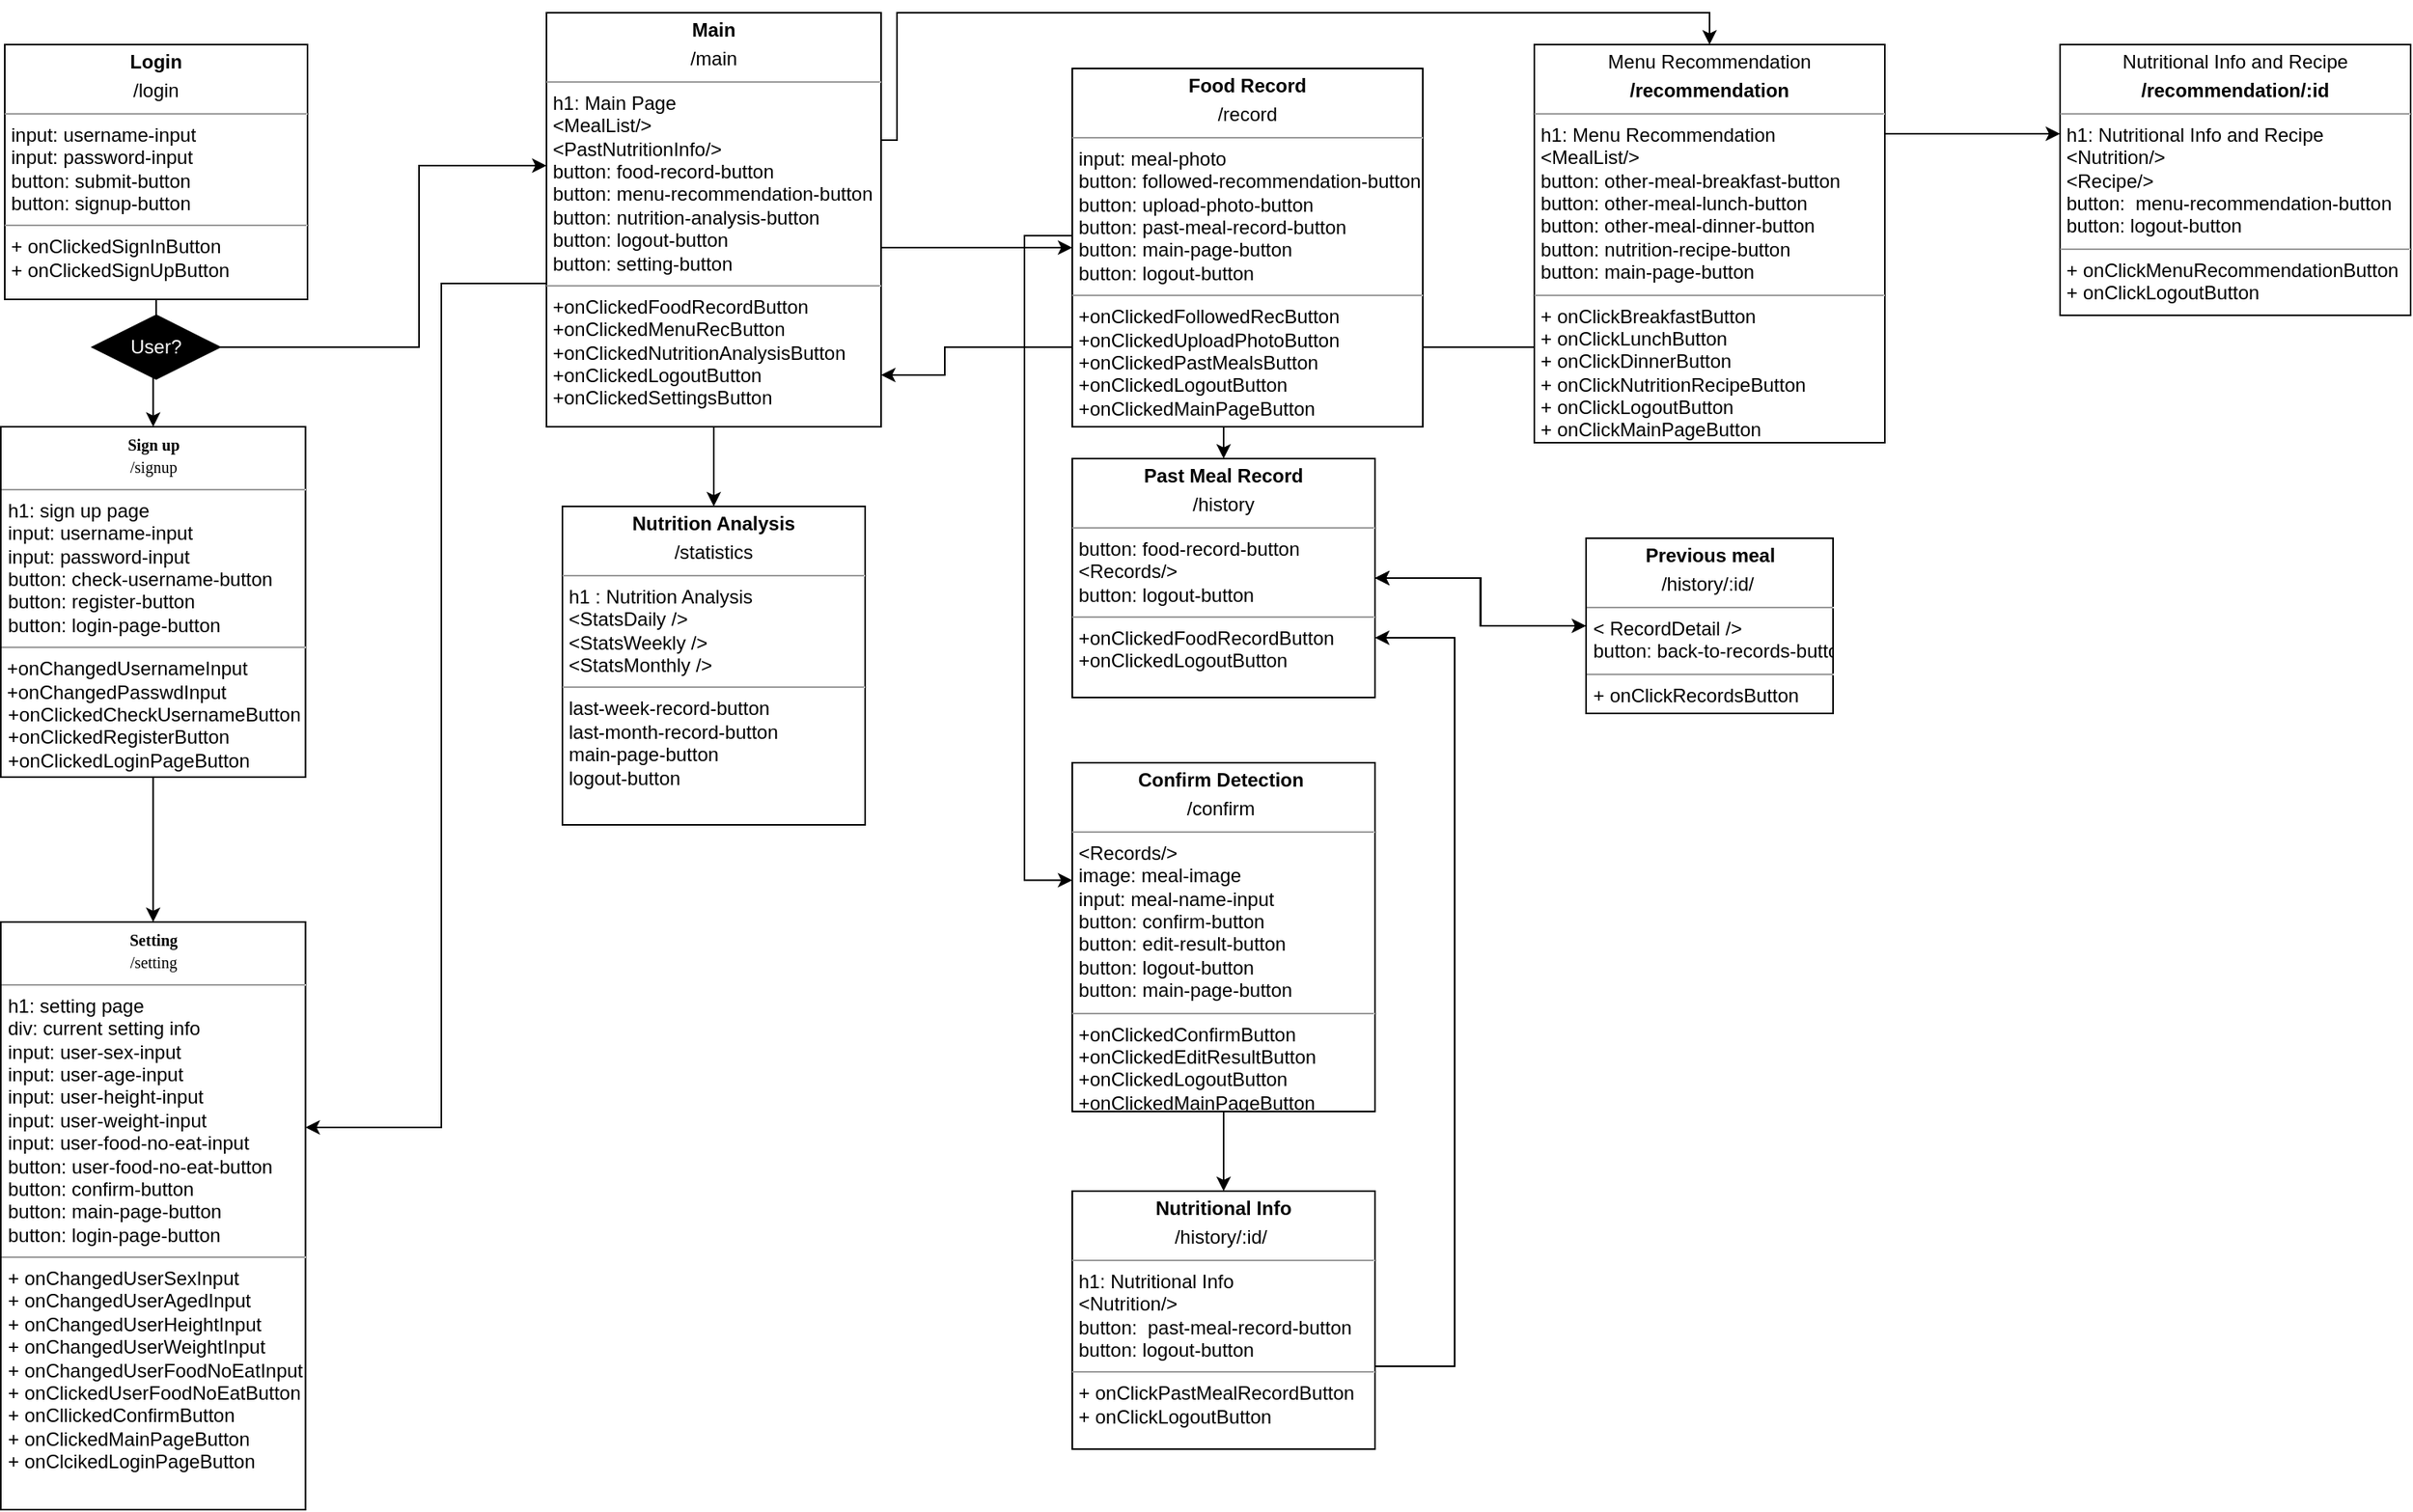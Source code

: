 <mxfile version="15.5.8" type="github">
  <diagram name="Page-1" id="c4acf3e9-155e-7222-9cf6-157b1a14988f">
    <mxGraphModel dx="946" dy="1788" grid="1" gridSize="10" guides="1" tooltips="1" connect="1" arrows="1" fold="1" page="1" pageScale="1" pageWidth="1600" pageHeight="1200" background="none" math="0" shadow="0">
      <root>
        <mxCell id="0" />
        <mxCell id="1" parent="0" />
        <mxCell id="lJ3OOGONb6F4a9zGNA6U-27" value="&lt;p style=&quot;margin: 0px ; margin-top: 4px ; text-align: center&quot;&gt;&lt;b&gt;Nutrition Analysis&lt;/b&gt;&lt;/p&gt;&lt;p style=&quot;margin: 0px ; margin-top: 4px ; text-align: center&quot;&gt;/statistics&lt;/p&gt;&lt;hr size=&quot;1&quot;&gt;&lt;p style=&quot;margin: 0px ; margin-left: 4px&quot;&gt;h1 : Nutrition Analysis&lt;/p&gt;&lt;p style=&quot;margin: 0px ; margin-left: 4px&quot;&gt;&amp;lt;StatsDaily /&amp;gt;&lt;/p&gt;&lt;p style=&quot;margin: 0px ; margin-left: 4px&quot;&gt;&amp;lt;StatsWeekly /&amp;gt;&lt;/p&gt;&lt;p style=&quot;margin: 0px ; margin-left: 4px&quot;&gt;&amp;lt;StatsMonthly /&amp;gt;&lt;/p&gt;&lt;hr size=&quot;1&quot;&gt;&lt;p style=&quot;margin: 0px ; margin-left: 4px&quot;&gt;last-week-record-button&lt;/p&gt;&lt;p style=&quot;margin: 0px ; margin-left: 4px&quot;&gt;last-month-record-button&lt;/p&gt;&lt;p style=&quot;margin: 0px ; margin-left: 4px&quot;&gt;main-page-button&lt;/p&gt;&lt;p style=&quot;margin: 0px ; margin-left: 4px&quot;&gt;logout-button&lt;/p&gt;" style="verticalAlign=top;align=left;overflow=fill;fontSize=12;fontFamily=Helvetica;html=1;rounded=0;shadow=0;comic=0;labelBackgroundColor=none;strokeWidth=1" parent="1" vertex="1">
          <mxGeometry x="390" y="-870" width="190" height="200" as="geometry" />
        </mxCell>
        <mxCell id="lJ3OOGONb6F4a9zGNA6U-28" value="" style="edgeStyle=orthogonalEdgeStyle;rounded=0;orthogonalLoop=1;jettySize=auto;html=1;fontColor=#FFFFFF;" parent="1" edge="1">
          <mxGeometry relative="1" as="geometry">
            <Array as="points">
              <mxPoint x="1240" y="-1104" />
              <mxPoint x="1240" y="-1104" />
            </Array>
            <mxPoint x="1210" y="-1104" as="sourcePoint" />
            <mxPoint x="1330" y="-1104" as="targetPoint" />
          </mxGeometry>
        </mxCell>
        <mxCell id="lJ3OOGONb6F4a9zGNA6U-53" style="edgeStyle=orthogonalEdgeStyle;rounded=0;orthogonalLoop=1;jettySize=auto;html=1;exitX=0.25;exitY=1;exitDx=0;exitDy=0;fontColor=#FFFFFF;entryX=1;entryY=0.875;entryDx=0;entryDy=0;entryPerimeter=0;" parent="1" target="lJ3OOGONb6F4a9zGNA6U-34" edge="1">
          <mxGeometry relative="1" as="geometry">
            <mxPoint x="1067.5" y="-980" as="sourcePoint" />
            <Array as="points">
              <mxPoint x="1000" y="-980" />
              <mxPoint x="1000" y="-970" />
              <mxPoint x="630" y="-970" />
              <mxPoint x="630" y="-952" />
            </Array>
            <mxPoint x="630" y="-920" as="targetPoint" />
          </mxGeometry>
        </mxCell>
        <mxCell id="lJ3OOGONb6F4a9zGNA6U-30" style="edgeStyle=orthogonalEdgeStyle;rounded=0;orthogonalLoop=1;jettySize=auto;html=1;" parent="1" source="lJ3OOGONb6F4a9zGNA6U-34" target="lJ3OOGONb6F4a9zGNA6U-46" edge="1">
          <mxGeometry relative="1" as="geometry">
            <Array as="points">
              <mxPoint x="314" y="-1010" />
              <mxPoint x="314" y="-480" />
            </Array>
            <mxPoint x="270" y="-460" as="targetPoint" />
          </mxGeometry>
        </mxCell>
        <mxCell id="lJ3OOGONb6F4a9zGNA6U-31" style="edgeStyle=orthogonalEdgeStyle;rounded=0;orthogonalLoop=1;jettySize=auto;html=1;exitX=1;exitY=0.5;exitDx=0;exitDy=0;entryX=0;entryY=0.5;entryDx=0;entryDy=0;fontColor=#FFFFFF;" parent="1" source="lJ3OOGONb6F4a9zGNA6U-34" target="lJ3OOGONb6F4a9zGNA6U-40" edge="1">
          <mxGeometry relative="1" as="geometry">
            <Array as="points">
              <mxPoint x="570" y="-1080" />
            </Array>
          </mxGeometry>
        </mxCell>
        <mxCell id="lJ3OOGONb6F4a9zGNA6U-32" style="edgeStyle=orthogonalEdgeStyle;rounded=0;orthogonalLoop=1;jettySize=auto;html=1;exitX=1;exitY=0.25;exitDx=0;exitDy=0;fontColor=#FFFFFF;" parent="1" source="lJ3OOGONb6F4a9zGNA6U-34" edge="1">
          <mxGeometry relative="1" as="geometry">
            <mxPoint x="1110" y="-1160" as="targetPoint" />
            <Array as="points">
              <mxPoint x="570" y="-1100" />
              <mxPoint x="600" y="-1100" />
              <mxPoint x="600" y="-1180" />
              <mxPoint x="1110" y="-1180" />
              <mxPoint x="1110" y="-1160" />
            </Array>
          </mxGeometry>
        </mxCell>
        <mxCell id="lJ3OOGONb6F4a9zGNA6U-33" style="edgeStyle=orthogonalEdgeStyle;rounded=0;orthogonalLoop=1;jettySize=auto;html=1;exitX=0.5;exitY=1;exitDx=0;exitDy=0;entryX=0.5;entryY=0;entryDx=0;entryDy=0;fontColor=#FFFFFF;" parent="1" source="lJ3OOGONb6F4a9zGNA6U-34" target="lJ3OOGONb6F4a9zGNA6U-27" edge="1">
          <mxGeometry relative="1" as="geometry" />
        </mxCell>
        <mxCell id="lJ3OOGONb6F4a9zGNA6U-34" value="&lt;p style=&quot;margin: 0px ; margin-top: 4px ; text-align: center&quot;&gt;&lt;b&gt;Main&lt;/b&gt;&lt;/p&gt;&lt;p style=&quot;margin: 0px ; margin-top: 4px ; text-align: center&quot;&gt;/main&lt;/p&gt;&lt;hr size=&quot;1&quot;&gt;&lt;p style=&quot;margin: 0px ; margin-left: 4px&quot;&gt;h1: Main Page&lt;/p&gt;&lt;p style=&quot;margin: 0px ; margin-left: 4px&quot;&gt;&amp;lt;MealList/&amp;gt;&lt;/p&gt;&lt;p style=&quot;margin: 0px ; margin-left: 4px&quot;&gt;&amp;lt;PastNutritionInfo/&amp;gt;&lt;/p&gt;&lt;p style=&quot;margin: 0px ; margin-left: 4px&quot;&gt;&lt;span&gt;button: food-record-button&lt;/span&gt;&lt;br&gt;&lt;/p&gt;&lt;p style=&quot;margin: 0px 0px 0px 4px&quot;&gt;button: menu-recommendation-button&lt;/p&gt;&lt;p style=&quot;margin: 0px 0px 0px 4px&quot;&gt;button: nutrition-analysis-button&lt;/p&gt;&lt;p style=&quot;margin: 0px 0px 0px 4px&quot;&gt;button: logout-button&lt;/p&gt;&lt;p style=&quot;margin: 0px 0px 0px 4px&quot;&gt;button: setting-button&lt;/p&gt;&lt;hr size=&quot;1&quot;&gt;&lt;p style=&quot;margin: 0px ; margin-left: 4px&quot;&gt;+onClickedFoodRecordButton&lt;/p&gt;&lt;p style=&quot;margin: 0px ; margin-left: 4px&quot;&gt;+onClickedMenuRecButton&lt;/p&gt;&lt;p style=&quot;margin: 0px ; margin-left: 4px&quot;&gt;+onClickedNutritionAnalysisButton&lt;/p&gt;&lt;p style=&quot;margin: 0px ; margin-left: 4px&quot;&gt;+onClickedLogoutButton&lt;/p&gt;&lt;p style=&quot;margin: 0px ; margin-left: 4px&quot;&gt;+onClickedSettingsButton&lt;/p&gt;" style="verticalAlign=top;align=left;overflow=fill;fontSize=12;fontFamily=Helvetica;html=1;rounded=0;shadow=0;comic=0;labelBackgroundColor=none;strokeWidth=1" parent="1" vertex="1">
          <mxGeometry x="380" y="-1180" width="210" height="260" as="geometry" />
        </mxCell>
        <mxCell id="lJ3OOGONb6F4a9zGNA6U-35" style="edgeStyle=orthogonalEdgeStyle;rounded=0;orthogonalLoop=1;jettySize=auto;html=1;" parent="1" source="lJ3OOGONb6F4a9zGNA6U-37" target="lJ3OOGONb6F4a9zGNA6U-45" edge="1">
          <mxGeometry relative="1" as="geometry" />
        </mxCell>
        <mxCell id="lJ3OOGONb6F4a9zGNA6U-36" style="edgeStyle=orthogonalEdgeStyle;rounded=0;orthogonalLoop=1;jettySize=auto;html=1;" parent="1" source="lJ3OOGONb6F4a9zGNA6U-37" target="lJ3OOGONb6F4a9zGNA6U-34" edge="1">
          <mxGeometry relative="1" as="geometry">
            <Array as="points">
              <mxPoint x="135" y="-970" />
              <mxPoint x="300" y="-970" />
              <mxPoint x="300" y="-1084" />
            </Array>
            <mxPoint x="1070" y="-1050" as="targetPoint" />
          </mxGeometry>
        </mxCell>
        <mxCell id="lJ3OOGONb6F4a9zGNA6U-37" value="&lt;p style=&quot;margin: 0px ; margin-top: 4px ; text-align: center&quot;&gt;&lt;b&gt;Login&lt;/b&gt;&lt;/p&gt;&lt;p style=&quot;margin: 0px ; margin-top: 4px ; text-align: center&quot;&gt;/login&lt;/p&gt;&lt;hr size=&quot;1&quot;&gt;&lt;p style=&quot;margin: 0px ; margin-left: 4px&quot;&gt;input: username-input&lt;/p&gt;&lt;p style=&quot;margin: 0px ; margin-left: 4px&quot;&gt;input: password-input&lt;/p&gt;&lt;p style=&quot;margin: 0px ; margin-left: 4px&quot;&gt;button: submit-button&lt;/p&gt;&lt;p style=&quot;margin: 0px ; margin-left: 4px&quot;&gt;button: signup-button&lt;/p&gt;&lt;hr size=&quot;1&quot;&gt;&lt;p style=&quot;margin: 0px ; margin-left: 4px&quot;&gt;+ onClickedSignInButton&lt;/p&gt;&lt;p style=&quot;margin: 0px ; margin-left: 4px&quot;&gt;+ onClickedSignUpButton&lt;/p&gt;" style="verticalAlign=top;align=left;overflow=fill;fontSize=12;fontFamily=Helvetica;html=1;rounded=0;shadow=0;comic=0;labelBackgroundColor=none;strokeWidth=1" parent="1" vertex="1">
          <mxGeometry x="40" y="-1160" width="190" height="160" as="geometry" />
        </mxCell>
        <mxCell id="lJ3OOGONb6F4a9zGNA6U-39" style="edgeStyle=orthogonalEdgeStyle;rounded=0;orthogonalLoop=1;jettySize=auto;html=1;exitX=0.5;exitY=1;exitDx=0;exitDy=0;entryX=0.5;entryY=0;entryDx=0;entryDy=0;fontColor=#FFFFFF;" parent="1" source="lJ3OOGONb6F4a9zGNA6U-40" target="lJ3OOGONb6F4a9zGNA6U-42" edge="1">
          <mxGeometry relative="1" as="geometry">
            <Array as="points">
              <mxPoint x="805" y="-1000" />
            </Array>
          </mxGeometry>
        </mxCell>
        <mxCell id="lJ3OOGONb6F4a9zGNA6U-51" style="edgeStyle=orthogonalEdgeStyle;rounded=0;orthogonalLoop=1;jettySize=auto;html=1;exitX=0;exitY=0.75;exitDx=0;exitDy=0;entryX=0;entryY=0.337;entryDx=0;entryDy=0;fontColor=#FFFFFF;entryPerimeter=0;" parent="1" source="lJ3OOGONb6F4a9zGNA6U-40" target="lJ3OOGONb6F4a9zGNA6U-48" edge="1">
          <mxGeometry relative="1" as="geometry">
            <Array as="points">
              <mxPoint x="710" y="-1040" />
              <mxPoint x="680" y="-1040" />
              <mxPoint x="680" y="-635" />
            </Array>
          </mxGeometry>
        </mxCell>
        <mxCell id="lJ3OOGONb6F4a9zGNA6U-40" value="&lt;p style=&quot;margin: 0px ; margin-top: 4px ; text-align: center&quot;&gt;&lt;b&gt;Food Record&lt;/b&gt;&lt;/p&gt;&lt;p style=&quot;margin: 0px ; margin-top: 4px ; text-align: center&quot;&gt;/record&lt;/p&gt;&lt;hr size=&quot;1&quot;&gt;&lt;p style=&quot;margin: 0px ; margin-left: 4px&quot;&gt;&lt;span&gt;input: meal-photo&lt;/span&gt;&lt;/p&gt;&lt;p style=&quot;margin: 0px ; margin-left: 4px&quot;&gt;&lt;span&gt;button: followed-recommendation-button&lt;/span&gt;&lt;/p&gt;&lt;p style=&quot;margin: 0px ; margin-left: 4px&quot;&gt;&lt;span&gt;button: upload-photo-button&lt;/span&gt;&lt;br&gt;&lt;/p&gt;&lt;p style=&quot;margin: 0px 0px 0px 4px&quot;&gt;button: past-meal-record-button&lt;/p&gt;&lt;p style=&quot;margin: 0px 0px 0px 4px&quot;&gt;button: main-page-button&lt;/p&gt;&lt;p style=&quot;margin: 0px 0px 0px 4px&quot;&gt;button: logout-button&lt;/p&gt;&lt;hr size=&quot;1&quot;&gt;&lt;p style=&quot;margin: 0px ; margin-left: 4px&quot;&gt;+onClickedFollowedRecButton&lt;/p&gt;&lt;p style=&quot;margin: 0px ; margin-left: 4px&quot;&gt;+onClickedUploadPhotoButton&lt;/p&gt;&lt;p style=&quot;margin: 0px ; margin-left: 4px&quot;&gt;+onClickedPastMealsButton&lt;/p&gt;&lt;p style=&quot;margin: 0px ; margin-left: 4px&quot;&gt;+onClickedLogoutButton&lt;/p&gt;&lt;p style=&quot;margin: 0px ; margin-left: 4px&quot;&gt;+onClickedMainPageButton&lt;/p&gt;" style="verticalAlign=top;align=left;overflow=fill;fontSize=12;fontFamily=Helvetica;html=1;rounded=0;shadow=0;comic=0;labelBackgroundColor=none;strokeWidth=1" parent="1" vertex="1">
          <mxGeometry x="710" y="-1145" width="220" height="225" as="geometry" />
        </mxCell>
        <mxCell id="jRw4A8CymVnkQetcuVRW-8" style="edgeStyle=orthogonalEdgeStyle;rounded=0;orthogonalLoop=1;jettySize=auto;html=1;" parent="1" source="lJ3OOGONb6F4a9zGNA6U-42" target="jRw4A8CymVnkQetcuVRW-5" edge="1">
          <mxGeometry relative="1" as="geometry" />
        </mxCell>
        <mxCell id="lJ3OOGONb6F4a9zGNA6U-42" value="&lt;p style=&quot;margin: 0px ; margin-top: 4px ; text-align: center&quot;&gt;&lt;b&gt;Past Meal Record&lt;/b&gt;&lt;/p&gt;&lt;p style=&quot;margin: 0px ; margin-top: 4px ; text-align: center&quot;&gt;/history&lt;/p&gt;&lt;hr size=&quot;1&quot;&gt;&lt;p style=&quot;margin: 0px 0px 0px 4px&quot;&gt;button: food-record-button&lt;/p&gt;&lt;p style=&quot;margin: 0px 0px 0px 4px&quot;&gt;&amp;lt;Records/&amp;gt;&lt;/p&gt;&lt;p style=&quot;margin: 0px 0px 0px 4px&quot;&gt;button: logout-button&lt;/p&gt;&lt;hr size=&quot;1&quot;&gt;&lt;p style=&quot;margin: 0px ; margin-left: 4px&quot;&gt;+onClickedFoodRecordButton&lt;/p&gt;&lt;p style=&quot;margin: 0px ; margin-left: 4px&quot;&gt;+onClickedLogoutButton&lt;/p&gt;" style="verticalAlign=top;align=left;overflow=fill;fontSize=12;fontFamily=Helvetica;html=1;rounded=0;shadow=0;comic=0;labelBackgroundColor=none;strokeWidth=1" parent="1" vertex="1">
          <mxGeometry x="710" y="-900" width="190" height="150" as="geometry" />
        </mxCell>
        <mxCell id="jRw4A8CymVnkQetcuVRW-4" style="edgeStyle=orthogonalEdgeStyle;rounded=0;orthogonalLoop=1;jettySize=auto;html=1;" parent="1" source="jRw4A8CymVnkQetcuVRW-5" target="lJ3OOGONb6F4a9zGNA6U-42" edge="1">
          <mxGeometry relative="1" as="geometry">
            <mxPoint x="1015" y="-789" as="sourcePoint" />
          </mxGeometry>
        </mxCell>
        <mxCell id="lJ3OOGONb6F4a9zGNA6U-44" style="edgeStyle=orthogonalEdgeStyle;rounded=0;orthogonalLoop=1;jettySize=auto;html=1;" parent="1" source="lJ3OOGONb6F4a9zGNA6U-45" target="lJ3OOGONb6F4a9zGNA6U-46" edge="1">
          <mxGeometry relative="1" as="geometry" />
        </mxCell>
        <mxCell id="lJ3OOGONb6F4a9zGNA6U-45" value="&lt;p style=&quot;margin: 4px 0px 0px ; text-align: center&quot;&gt;&lt;b style=&quot;font-family: &amp;#34;verdana&amp;#34; ; font-size: 10px&quot;&gt;Sign up&lt;/b&gt;&lt;br style=&quot;font-family: &amp;#34;verdana&amp;#34; ; font-size: 10px&quot;&gt;&lt;span style=&quot;font-family: &amp;#34;verdana&amp;#34; ; font-size: 10px&quot;&gt;/signup&lt;/span&gt;&lt;br&gt;&lt;/p&gt;&lt;hr size=&quot;1&quot;&gt;&lt;p style=&quot;margin: 0px 0px 0px 4px&quot;&gt;h1: sign up page&lt;/p&gt;&lt;p style=&quot;margin: 0px 0px 0px 4px&quot;&gt;input: username-input&lt;/p&gt;&lt;p style=&quot;margin: 0px 0px 0px 4px&quot;&gt;input: password-input&lt;/p&gt;&lt;p style=&quot;margin: 0px 0px 0px 4px&quot;&gt;button: check-username-button&lt;/p&gt;&lt;p style=&quot;margin: 0px 0px 0px 4px&quot;&gt;button: register-button&lt;/p&gt;&lt;p style=&quot;margin: 0px 0px 0px 4px&quot;&gt;button: login-page-button&lt;/p&gt;&lt;hr size=&quot;1&quot;&gt;&amp;nbsp;+onChangedUsernameInput&lt;br&gt;&amp;nbsp;+onChangedPasswdInput&lt;br&gt;&lt;p style=&quot;margin: 0px 0px 0px 4px&quot;&gt;+onClickedCheckUsernameButton&lt;/p&gt;&lt;p style=&quot;margin: 0px 0px 0px 4px&quot;&gt;+onClickedRegisterButton&lt;/p&gt;&lt;p style=&quot;margin: 0px 0px 0px 4px&quot;&gt;+onClickedLoginPageButton&lt;/p&gt;" style="verticalAlign=top;align=left;overflow=fill;fontSize=12;fontFamily=Helvetica;html=1;" parent="1" vertex="1">
          <mxGeometry x="37.5" y="-920" width="191.25" height="220" as="geometry" />
        </mxCell>
        <mxCell id="lJ3OOGONb6F4a9zGNA6U-46" value="&lt;p style=&quot;margin: 4px 0px 0px ; text-align: center&quot;&gt;&lt;b style=&quot;font-family: &amp;#34;verdana&amp;#34; ; font-size: 10px&quot;&gt;Setting&lt;/b&gt;&lt;br style=&quot;font-family: &amp;#34;verdana&amp;#34; ; font-size: 10px&quot;&gt;&lt;span style=&quot;font-family: &amp;#34;verdana&amp;#34; ; font-size: 10px&quot;&gt;/setting&lt;/span&gt;&lt;br&gt;&lt;/p&gt;&lt;hr size=&quot;1&quot;&gt;&lt;p style=&quot;margin: 0px 0px 0px 4px&quot;&gt;h1: setting page&lt;/p&gt;&lt;p style=&quot;margin: 0px 0px 0px 4px&quot;&gt;div: current setting info&lt;/p&gt;&lt;p style=&quot;margin: 0px 0px 0px 4px&quot;&gt;input: user-sex-input&lt;/p&gt;&lt;p style=&quot;margin: 0px 0px 0px 4px&quot;&gt;input: user-age-input&lt;/p&gt;&lt;p style=&quot;margin: 0px 0px 0px 4px&quot;&gt;input: user-height-input&lt;/p&gt;&lt;p style=&quot;margin: 0px 0px 0px 4px&quot;&gt;input: user-weight-input&lt;/p&gt;&lt;p style=&quot;margin: 0px 0px 0px 4px&quot;&gt;input: user-food-no-eat-input&lt;br&gt;&lt;/p&gt;&lt;p style=&quot;margin: 0px 0px 0px 4px&quot;&gt;button: user-food-no-eat-button&lt;/p&gt;&lt;p style=&quot;margin: 0px 0px 0px 4px&quot;&gt;&lt;span&gt;button: confirm-button&lt;/span&gt;&lt;br&gt;&lt;/p&gt;&lt;p style=&quot;margin: 0px 0px 0px 4px&quot;&gt;button: main-page-button&lt;/p&gt;&lt;p style=&quot;margin: 0px 0px 0px 4px&quot;&gt;button: login-page-button&lt;/p&gt;&lt;hr size=&quot;1&quot;&gt;&lt;p style=&quot;margin: 0px 0px 0px 4px&quot;&gt;+ onChangedUserSexInput&lt;/p&gt;&lt;p style=&quot;margin: 0px 0px 0px 4px&quot;&gt;+ onChangedUserAgedInput&lt;/p&gt;&lt;p style=&quot;margin: 0px 0px 0px 4px&quot;&gt;+ onChangedUserHeightInput&lt;/p&gt;&lt;p style=&quot;margin: 0px 0px 0px 4px&quot;&gt;+ onChangedUserWeightInput&lt;/p&gt;&lt;p style=&quot;margin: 0px 0px 0px 4px&quot;&gt;+ onChangedUserFoodNoEatInput&lt;/p&gt;&lt;p style=&quot;margin: 0px 0px 0px 4px&quot;&gt;+ onClickedUserFoodNoEatButton&lt;/p&gt;&lt;p style=&quot;margin: 0px 0px 0px 4px&quot;&gt;+ onCllickedConfirmButton&lt;/p&gt;&lt;p style=&quot;margin: 0px 0px 0px 4px&quot;&gt;+ onClickedMainPageButton&lt;/p&gt;&lt;p style=&quot;margin: 0px 0px 0px 4px&quot;&gt;+ onClcikedLoginPageButton&lt;/p&gt;&lt;p style=&quot;margin: 0px 0px 0px 4px&quot;&gt;&lt;br&gt;&lt;/p&gt;" style="verticalAlign=top;align=left;overflow=fill;fontSize=12;fontFamily=Helvetica;html=1;" parent="1" vertex="1">
          <mxGeometry x="37.5" y="-609" width="191.25" height="369" as="geometry" />
        </mxCell>
        <mxCell id="lJ3OOGONb6F4a9zGNA6U-47" style="edgeStyle=orthogonalEdgeStyle;rounded=0;orthogonalLoop=1;jettySize=auto;html=1;exitX=0.5;exitY=1;exitDx=0;exitDy=0;entryX=0.5;entryY=0;entryDx=0;entryDy=0;fontColor=#FFFFFF;" parent="1" source="lJ3OOGONb6F4a9zGNA6U-48" target="lJ3OOGONb6F4a9zGNA6U-49" edge="1">
          <mxGeometry relative="1" as="geometry" />
        </mxCell>
        <mxCell id="lJ3OOGONb6F4a9zGNA6U-48" value="&lt;p style=&quot;margin: 0px ; margin-top: 4px ; text-align: center&quot;&gt;&lt;b&gt;Confirm Detection&amp;nbsp;&lt;/b&gt;&lt;/p&gt;&lt;p style=&quot;margin: 0px ; margin-top: 4px ; text-align: center&quot;&gt;/confirm&lt;b&gt;&amp;nbsp;&lt;/b&gt;&lt;/p&gt;&lt;hr size=&quot;1&quot;&gt;&lt;p style=&quot;margin: 0px ; margin-left: 4px&quot;&gt;&amp;lt;Records/&amp;gt;&lt;/p&gt;&lt;p style=&quot;margin: 0px ; margin-left: 4px&quot;&gt;image: meal-image&lt;/p&gt;&lt;p style=&quot;margin: 0px ; margin-left: 4px&quot;&gt;input: meal-name-input&lt;/p&gt;&lt;p style=&quot;margin: 0px ; margin-left: 4px&quot;&gt;&lt;span&gt;button: confirm-button&lt;/span&gt;&lt;br&gt;&lt;/p&gt;&lt;p style=&quot;margin: 0px ; margin-left: 4px&quot;&gt;button: edit-result-button&lt;/p&gt;&lt;p style=&quot;margin: 0px ; margin-left: 4px&quot;&gt;button: logout-button&lt;/p&gt;&lt;p style=&quot;margin: 0px ; margin-left: 4px&quot;&gt;button: main-page-button&lt;br&gt;&lt;/p&gt;&lt;hr size=&quot;1&quot;&gt;&lt;p style=&quot;margin: 0px ; margin-left: 4px&quot;&gt;+onClickedConfirmButton&lt;/p&gt;&lt;p style=&quot;margin: 0px ; margin-left: 4px&quot;&gt;+onClickedEditResultButton&lt;/p&gt;&lt;p style=&quot;margin: 0px ; margin-left: 4px&quot;&gt;+onClickedLogoutButton&lt;/p&gt;&lt;p style=&quot;margin: 0px ; margin-left: 4px&quot;&gt;+onClickedMainPageButton&lt;/p&gt;&lt;p style=&quot;margin: 0px ; margin-left: 4px&quot;&gt;&lt;br&gt;&lt;/p&gt;" style="verticalAlign=top;align=left;overflow=fill;fontSize=12;fontFamily=Helvetica;html=1;" parent="1" vertex="1">
          <mxGeometry x="710" y="-709" width="190" height="219" as="geometry" />
        </mxCell>
        <mxCell id="lJ3OOGONb6F4a9zGNA6U-52" style="edgeStyle=orthogonalEdgeStyle;rounded=0;orthogonalLoop=1;jettySize=auto;html=1;exitX=1;exitY=0.5;exitDx=0;exitDy=0;entryX=1;entryY=0.75;entryDx=0;entryDy=0;fontColor=#FFFFFF;" parent="1" source="lJ3OOGONb6F4a9zGNA6U-49" target="lJ3OOGONb6F4a9zGNA6U-42" edge="1">
          <mxGeometry relative="1" as="geometry">
            <Array as="points">
              <mxPoint x="900" y="-330" />
              <mxPoint x="950" y="-330" />
              <mxPoint x="950" y="-787" />
            </Array>
          </mxGeometry>
        </mxCell>
        <mxCell id="lJ3OOGONb6F4a9zGNA6U-49" value="&lt;p style=&quot;margin: 0px ; margin-top: 4px ; text-align: center&quot;&gt;&lt;b&gt;Nutritional Info&lt;/b&gt;&lt;/p&gt;&lt;p style=&quot;margin: 0px ; margin-top: 4px ; text-align: center&quot;&gt;/history/:id/&lt;b&gt;&amp;nbsp;&lt;/b&gt;&lt;/p&gt;&lt;hr size=&quot;1&quot;&gt;&lt;p style=&quot;margin: 0px 0px 0px 4px&quot;&gt;h1: Nutritional Info&lt;/p&gt;&lt;p style=&quot;margin: 0px 0px 0px 4px&quot;&gt;&amp;lt;Nutrition/&amp;gt;&lt;/p&gt;&lt;p style=&quot;margin: 0px 0px 0px 4px&quot;&gt;button:&amp;nbsp; past-meal-record-button&amp;nbsp;&lt;br&gt;&lt;/p&gt;&lt;p style=&quot;margin: 0px 0px 0px 4px&quot;&gt;button: logout-button&lt;/p&gt;&lt;hr size=&quot;1&quot;&gt;&lt;p style=&quot;margin: 0px 0px 0px 4px&quot;&gt;+ onClickPastMealRecordButton&lt;/p&gt;&lt;p style=&quot;margin: 0px 0px 0px 4px&quot;&gt;+ onClickLogoutButton&lt;/p&gt;" style="verticalAlign=top;align=left;overflow=fill;fontSize=12;fontFamily=Helvetica;html=1;" parent="1" vertex="1">
          <mxGeometry x="710" y="-440" width="190" height="162" as="geometry" />
        </mxCell>
        <mxCell id="lJ3OOGONb6F4a9zGNA6U-50" value="User?" style="rhombus;whiteSpace=wrap;html=1;fillColor=#000000;fontColor=#FFFFFF;" parent="1" vertex="1">
          <mxGeometry x="95" y="-990" width="80" height="40" as="geometry" />
        </mxCell>
        <mxCell id="lJ3OOGONb6F4a9zGNA6U-55" value="&lt;p style=&quot;margin: 0px ; margin-top: 4px ; text-align: center&quot;&gt;Menu Recommendation&lt;/p&gt;&lt;p style=&quot;margin: 0px ; margin-top: 4px ; text-align: center&quot;&gt;&lt;b&gt;/recommendation&lt;/b&gt;&lt;/p&gt;&lt;hr size=&quot;1&quot;&gt;&lt;p style=&quot;margin: 0px ; margin-left: 4px&quot;&gt;h1: Menu Recommendation&lt;/p&gt;&lt;p style=&quot;margin: 0px ; margin-left: 4px&quot;&gt;&amp;lt;MealList/&amp;gt;&lt;/p&gt;&lt;p style=&quot;margin: 0px ; margin-left: 4px&quot;&gt;button:&amp;nbsp;&lt;span&gt;other-meal-breakfast-button&lt;/span&gt;&lt;/p&gt;&lt;p style=&quot;margin: 0px 0px 0px 4px&quot;&gt;button: other-meal-lunch-button&lt;/p&gt;&lt;p style=&quot;margin: 0px 0px 0px 4px&quot;&gt;button: other-meal-dinner-button&lt;/p&gt;&lt;p style=&quot;margin: 0px 0px 0px 4px&quot;&gt;button: nutrition-recipe-button&lt;/p&gt;&lt;p style=&quot;margin: 0px 0px 0px 4px&quot;&gt;button: main-page-button&lt;/p&gt;&lt;hr size=&quot;1&quot;&gt;&lt;p style=&quot;margin: 0px ; margin-left: 4px&quot;&gt;+ onClickBreakfastButton&lt;br&gt;+ onClickLunchButton&lt;/p&gt;&lt;p style=&quot;margin: 0px ; margin-left: 4px&quot;&gt;+ onClickDinnerButton&lt;/p&gt;&lt;p style=&quot;margin: 0px ; margin-left: 4px&quot;&gt;+ onClickNutritionRecipeButton&lt;/p&gt;&lt;p style=&quot;margin: 0px ; margin-left: 4px&quot;&gt;+ onClickLogoutButton&lt;/p&gt;&lt;p style=&quot;margin: 0px ; margin-left: 4px&quot;&gt;+ onClickMainPageButton&lt;/p&gt;" style="verticalAlign=top;align=left;overflow=fill;fontSize=12;fontFamily=Helvetica;html=1;rounded=0;shadow=0;comic=0;labelBackgroundColor=none;strokeWidth=1" parent="1" vertex="1">
          <mxGeometry x="1000" y="-1160" width="220" height="250" as="geometry" />
        </mxCell>
        <mxCell id="lJ3OOGONb6F4a9zGNA6U-56" value="&lt;p style=&quot;margin: 0px ; margin-top: 4px ; text-align: center&quot;&gt;Nutritional Info and Recipe&lt;/p&gt;&lt;p style=&quot;margin: 0px ; margin-top: 4px ; text-align: center&quot;&gt;&lt;b&gt;/recommendation/:id&lt;/b&gt;&lt;/p&gt;&lt;hr size=&quot;1&quot;&gt;&lt;p style=&quot;margin: 0px ; margin-left: 4px&quot;&gt;h1: Nutritional Info and Recipe&lt;/p&gt;&lt;p style=&quot;margin: 0px ; margin-left: 4px&quot;&gt;&amp;lt;Nutrition/&amp;gt;&lt;/p&gt;&lt;p style=&quot;margin: 0px ; margin-left: 4px&quot;&gt;&amp;lt;Recipe/&amp;gt;&lt;/p&gt;&lt;p style=&quot;margin: 0px ; margin-left: 4px&quot;&gt;button:&amp;nbsp;&amp;nbsp;&lt;span style=&quot;text-align: center&quot;&gt;menu-recommendation-button&lt;/span&gt;&lt;/p&gt;&lt;p style=&quot;margin: 0px ; margin-left: 4px&quot;&gt;button: logout-button&amp;nbsp;&lt;br&gt;&lt;/p&gt;&lt;hr size=&quot;1&quot;&gt;&lt;p style=&quot;margin: 0px ; margin-left: 4px&quot;&gt;+ onClickMenuRecommendationButton&lt;br&gt;&lt;/p&gt;&lt;p style=&quot;margin: 0px ; margin-left: 4px&quot;&gt;+ onClickLogoutButton&lt;/p&gt;" style="verticalAlign=top;align=left;overflow=fill;fontSize=12;fontFamily=Helvetica;html=1;rounded=0;shadow=0;comic=0;labelBackgroundColor=none;strokeWidth=1" parent="1" vertex="1">
          <mxGeometry x="1330" y="-1160" width="220" height="170" as="geometry" />
        </mxCell>
        <mxCell id="jRw4A8CymVnkQetcuVRW-7" style="edgeStyle=orthogonalEdgeStyle;rounded=0;orthogonalLoop=1;jettySize=auto;html=1;" parent="1" source="jRw4A8CymVnkQetcuVRW-5" target="lJ3OOGONb6F4a9zGNA6U-42" edge="1">
          <mxGeometry relative="1" as="geometry" />
        </mxCell>
        <mxCell id="jRw4A8CymVnkQetcuVRW-5" value="&lt;p style=&quot;margin: 0px ; margin-top: 4px ; text-align: center&quot;&gt;&lt;b&gt;Previous meal&lt;/b&gt;&lt;/p&gt;&lt;p style=&quot;margin: 0px ; margin-top: 4px ; text-align: center&quot;&gt;/history/:id/&lt;b&gt;&amp;nbsp;&lt;/b&gt;&lt;/p&gt;&lt;hr size=&quot;1&quot;&gt;&lt;p style=&quot;margin: 0px ; margin-left: 4px&quot;&gt;&amp;lt; RecordDetail /&amp;gt;&lt;/p&gt;&lt;p style=&quot;margin: 0px ; margin-left: 4px&quot;&gt;button: back-to-records-button&lt;/p&gt;&lt;hr size=&quot;1&quot;&gt;&lt;p style=&quot;margin: 0px ; margin-left: 4px&quot;&gt;+ onClickRecordsButton&lt;/p&gt;" style="verticalAlign=top;align=left;overflow=fill;fontSize=12;fontFamily=Helvetica;html=1;" parent="1" vertex="1">
          <mxGeometry x="1032.5" y="-850" width="155" height="110" as="geometry" />
        </mxCell>
      </root>
    </mxGraphModel>
  </diagram>
</mxfile>
